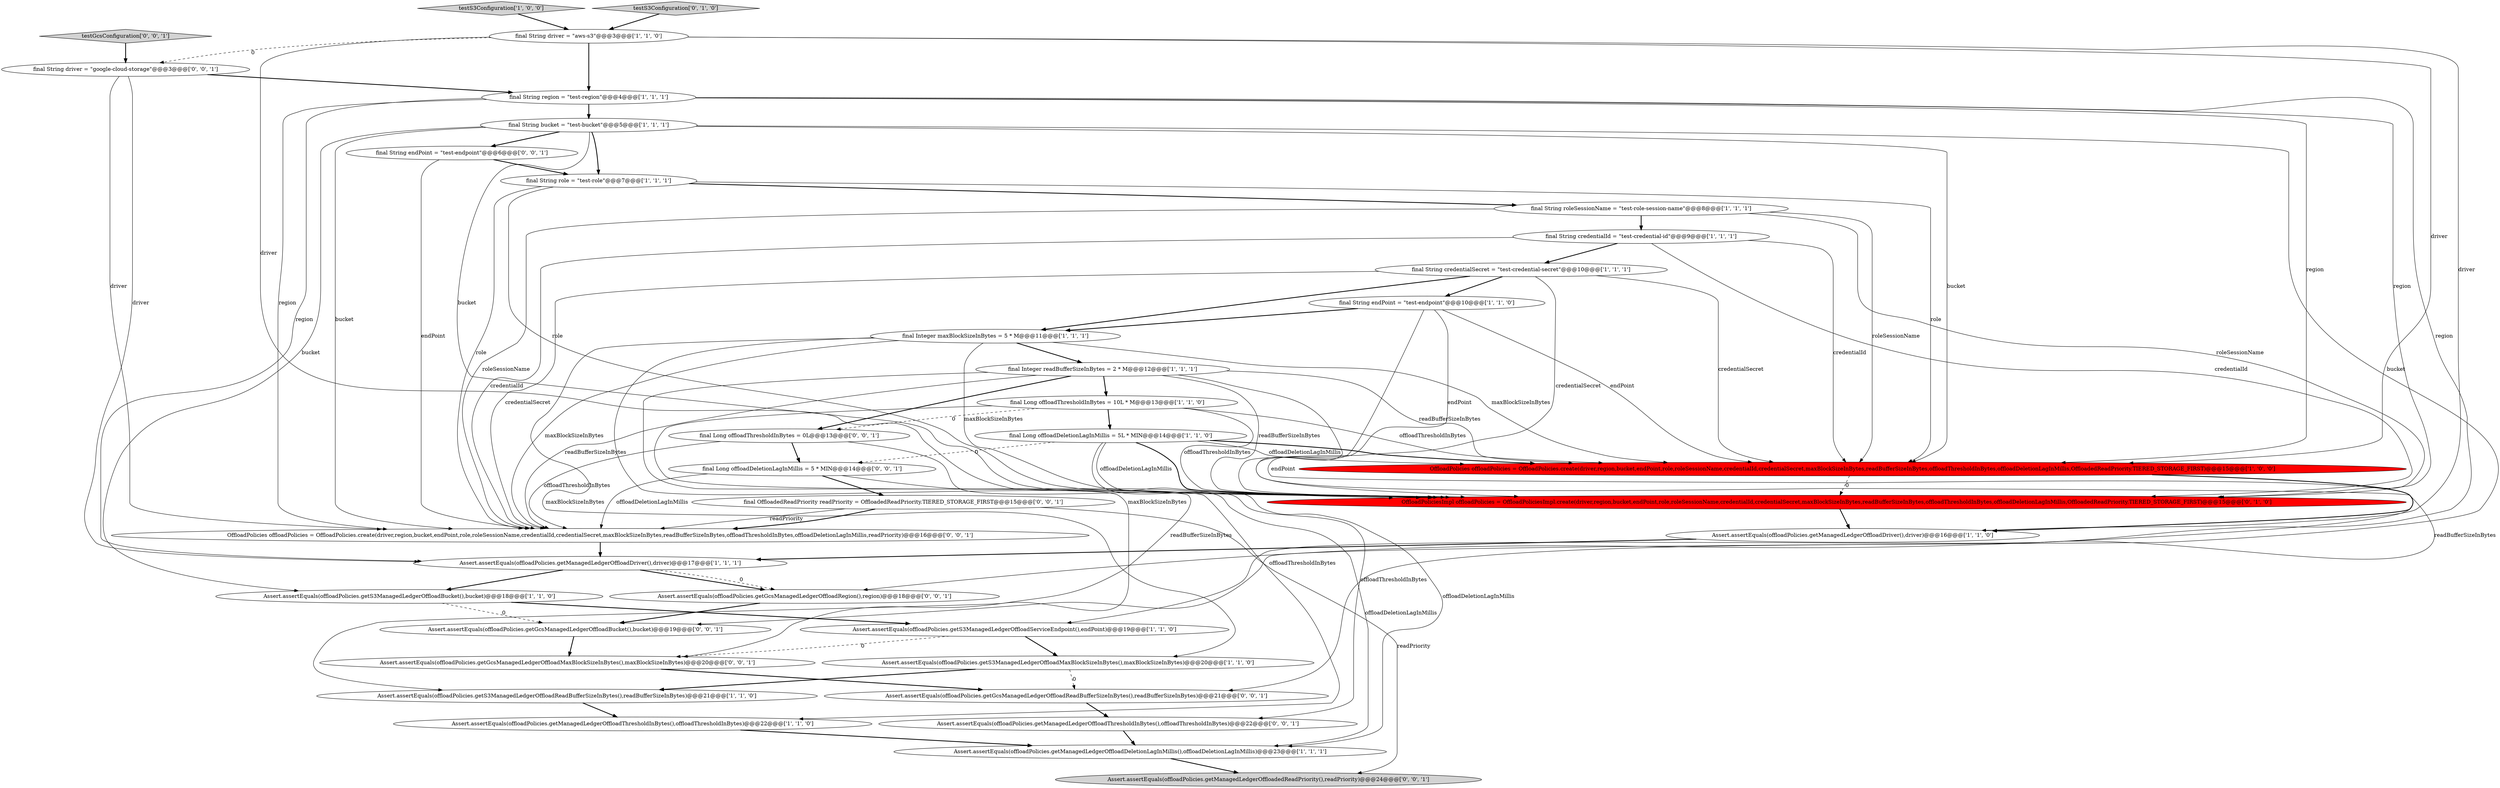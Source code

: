 digraph {
21 [style = filled, label = "Assert.assertEquals(offloadPolicies.getS3ManagedLedgerOffloadMaxBlockSizeInBytes(),maxBlockSizeInBytes)@@@20@@@['1', '1', '0']", fillcolor = white, shape = ellipse image = "AAA0AAABBB1BBB"];
36 [style = filled, label = "final Long offloadDeletionLagInMillis = 5 * MIN@@@14@@@['0', '0', '1']", fillcolor = white, shape = ellipse image = "AAA0AAABBB3BBB"];
9 [style = filled, label = "Assert.assertEquals(offloadPolicies.getS3ManagedLedgerOffloadReadBufferSizeInBytes(),readBufferSizeInBytes)@@@21@@@['1', '1', '0']", fillcolor = white, shape = ellipse image = "AAA0AAABBB1BBB"];
3 [style = filled, label = "Assert.assertEquals(offloadPolicies.getManagedLedgerOffloadThresholdInBytes(),offloadThresholdInBytes)@@@22@@@['1', '1', '0']", fillcolor = white, shape = ellipse image = "AAA0AAABBB1BBB"];
14 [style = filled, label = "Assert.assertEquals(offloadPolicies.getManagedLedgerOffloadDriver(),driver)@@@16@@@['1', '1', '0']", fillcolor = white, shape = ellipse image = "AAA0AAABBB1BBB"];
4 [style = filled, label = "Assert.assertEquals(offloadPolicies.getS3ManagedLedgerOffloadBucket(),bucket)@@@18@@@['1', '1', '0']", fillcolor = white, shape = ellipse image = "AAA0AAABBB1BBB"];
5 [style = filled, label = "final Integer maxBlockSizeInBytes = 5 * M@@@11@@@['1', '1', '1']", fillcolor = white, shape = ellipse image = "AAA0AAABBB1BBB"];
24 [style = filled, label = "Assert.assertEquals(offloadPolicies.getGcsManagedLedgerOffloadRegion(),region)@@@18@@@['0', '0', '1']", fillcolor = white, shape = ellipse image = "AAA0AAABBB3BBB"];
30 [style = filled, label = "Assert.assertEquals(offloadPolicies.getManagedLedgerOffloadThresholdInBytes(),offloadThresholdInBytes)@@@22@@@['0', '0', '1']", fillcolor = white, shape = ellipse image = "AAA0AAABBB3BBB"];
34 [style = filled, label = "OffloadPolicies offloadPolicies = OffloadPolicies.create(driver,region,bucket,endPoint,role,roleSessionName,credentialId,credentialSecret,maxBlockSizeInBytes,readBufferSizeInBytes,offloadThresholdInBytes,offloadDeletionLagInMillis,readPriority)@@@16@@@['0', '0', '1']", fillcolor = white, shape = ellipse image = "AAA0AAABBB3BBB"];
22 [style = filled, label = "OffloadPoliciesImpl offloadPolicies = OffloadPoliciesImpl.create(driver,region,bucket,endPoint,role,roleSessionName,credentialId,credentialSecret,maxBlockSizeInBytes,readBufferSizeInBytes,offloadThresholdInBytes,offloadDeletionLagInMillis,OffloadedReadPriority.TIERED_STORAGE_FIRST)@@@15@@@['0', '1', '0']", fillcolor = red, shape = ellipse image = "AAA1AAABBB2BBB"];
25 [style = filled, label = "Assert.assertEquals(offloadPolicies.getGcsManagedLedgerOffloadReadBufferSizeInBytes(),readBufferSizeInBytes)@@@21@@@['0', '0', '1']", fillcolor = white, shape = ellipse image = "AAA0AAABBB3BBB"];
16 [style = filled, label = "final Long offloadDeletionLagInMillis = 5L * MIN@@@14@@@['1', '1', '0']", fillcolor = white, shape = ellipse image = "AAA0AAABBB1BBB"];
27 [style = filled, label = "final String endPoint = \"test-endpoint\"@@@6@@@['0', '0', '1']", fillcolor = white, shape = ellipse image = "AAA0AAABBB3BBB"];
26 [style = filled, label = "testGcsConfiguration['0', '0', '1']", fillcolor = lightgray, shape = diamond image = "AAA0AAABBB3BBB"];
33 [style = filled, label = "final Long offloadThresholdInBytes = 0L@@@13@@@['0', '0', '1']", fillcolor = white, shape = ellipse image = "AAA0AAABBB3BBB"];
11 [style = filled, label = "final String credentialSecret = \"test-credential-secret\"@@@10@@@['1', '1', '1']", fillcolor = white, shape = ellipse image = "AAA0AAABBB1BBB"];
12 [style = filled, label = "testS3Configuration['1', '0', '0']", fillcolor = lightgray, shape = diamond image = "AAA0AAABBB1BBB"];
0 [style = filled, label = "final String roleSessionName = \"test-role-session-name\"@@@8@@@['1', '1', '1']", fillcolor = white, shape = ellipse image = "AAA0AAABBB1BBB"];
10 [style = filled, label = "final String credentialId = \"test-credential-id\"@@@9@@@['1', '1', '1']", fillcolor = white, shape = ellipse image = "AAA0AAABBB1BBB"];
31 [style = filled, label = "Assert.assertEquals(offloadPolicies.getGcsManagedLedgerOffloadBucket(),bucket)@@@19@@@['0', '0', '1']", fillcolor = white, shape = ellipse image = "AAA0AAABBB3BBB"];
19 [style = filled, label = "final String driver = \"aws-s3\"@@@3@@@['1', '1', '0']", fillcolor = white, shape = ellipse image = "AAA0AAABBB1BBB"];
8 [style = filled, label = "Assert.assertEquals(offloadPolicies.getS3ManagedLedgerOffloadServiceEndpoint(),endPoint)@@@19@@@['1', '1', '0']", fillcolor = white, shape = ellipse image = "AAA0AAABBB1BBB"];
23 [style = filled, label = "testS3Configuration['0', '1', '0']", fillcolor = lightgray, shape = diamond image = "AAA0AAABBB2BBB"];
1 [style = filled, label = "final String region = \"test-region\"@@@4@@@['1', '1', '1']", fillcolor = white, shape = ellipse image = "AAA0AAABBB1BBB"];
35 [style = filled, label = "final String driver = \"google-cloud-storage\"@@@3@@@['0', '0', '1']", fillcolor = white, shape = ellipse image = "AAA0AAABBB3BBB"];
13 [style = filled, label = "final Long offloadThresholdInBytes = 10L * M@@@13@@@['1', '1', '0']", fillcolor = white, shape = ellipse image = "AAA0AAABBB1BBB"];
28 [style = filled, label = "final OffloadedReadPriority readPriority = OffloadedReadPriority.TIERED_STORAGE_FIRST@@@15@@@['0', '0', '1']", fillcolor = white, shape = ellipse image = "AAA0AAABBB3BBB"];
6 [style = filled, label = "OffloadPolicies offloadPolicies = OffloadPolicies.create(driver,region,bucket,endPoint,role,roleSessionName,credentialId,credentialSecret,maxBlockSizeInBytes,readBufferSizeInBytes,offloadThresholdInBytes,offloadDeletionLagInMillis,OffloadedReadPriority.TIERED_STORAGE_FIRST)@@@15@@@['1', '0', '0']", fillcolor = red, shape = ellipse image = "AAA1AAABBB1BBB"];
29 [style = filled, label = "Assert.assertEquals(offloadPolicies.getManagedLedgerOffloadedReadPriority(),readPriority)@@@24@@@['0', '0', '1']", fillcolor = lightgray, shape = ellipse image = "AAA0AAABBB3BBB"];
20 [style = filled, label = "final String role = \"test-role\"@@@7@@@['1', '1', '1']", fillcolor = white, shape = ellipse image = "AAA0AAABBB1BBB"];
32 [style = filled, label = "Assert.assertEquals(offloadPolicies.getGcsManagedLedgerOffloadMaxBlockSizeInBytes(),maxBlockSizeInBytes)@@@20@@@['0', '0', '1']", fillcolor = white, shape = ellipse image = "AAA0AAABBB3BBB"];
15 [style = filled, label = "final String bucket = \"test-bucket\"@@@5@@@['1', '1', '1']", fillcolor = white, shape = ellipse image = "AAA0AAABBB1BBB"];
17 [style = filled, label = "final String endPoint = \"test-endpoint\"@@@10@@@['1', '1', '0']", fillcolor = white, shape = ellipse image = "AAA0AAABBB1BBB"];
7 [style = filled, label = "Assert.assertEquals(offloadPolicies.getManagedLedgerOffloadDriver(),driver)@@@17@@@['1', '1', '1']", fillcolor = white, shape = ellipse image = "AAA0AAABBB1BBB"];
18 [style = filled, label = "final Integer readBufferSizeInBytes = 2 * M@@@12@@@['1', '1', '1']", fillcolor = white, shape = ellipse image = "AAA0AAABBB1BBB"];
2 [style = filled, label = "Assert.assertEquals(offloadPolicies.getManagedLedgerOffloadDeletionLagInMillis(),offloadDeletionLagInMillis)@@@23@@@['1', '1', '1']", fillcolor = white, shape = ellipse image = "AAA0AAABBB1BBB"];
1->34 [style = solid, label="region"];
25->30 [style = bold, label=""];
18->9 [style = solid, label="readBufferSizeInBytes"];
20->0 [style = bold, label=""];
36->28 [style = bold, label=""];
8->32 [style = dashed, label="0"];
10->34 [style = solid, label="credentialId"];
14->7 [style = bold, label=""];
28->34 [style = solid, label="readPriority"];
15->6 [style = solid, label="bucket"];
33->30 [style = solid, label="offloadThresholdInBytes"];
19->1 [style = bold, label=""];
5->22 [style = solid, label="maxBlockSizeInBytes"];
36->34 [style = solid, label="offloadDeletionLagInMillis"];
19->6 [style = solid, label="driver"];
15->20 [style = bold, label=""];
32->25 [style = bold, label=""];
26->35 [style = bold, label=""];
15->31 [style = solid, label="bucket"];
21->25 [style = dashed, label="0"];
5->34 [style = solid, label="maxBlockSizeInBytes"];
4->8 [style = bold, label=""];
0->6 [style = solid, label="roleSessionName"];
17->8 [style = solid, label="endPoint"];
17->22 [style = solid, label="endPoint"];
10->11 [style = bold, label=""];
17->5 [style = bold, label=""];
27->34 [style = solid, label="endPoint"];
15->34 [style = solid, label="bucket"];
16->6 [style = bold, label=""];
19->22 [style = solid, label="driver"];
15->4 [style = solid, label="bucket"];
13->16 [style = bold, label=""];
6->22 [style = dashed, label="0"];
18->22 [style = solid, label="readBufferSizeInBytes"];
35->7 [style = solid, label="driver"];
7->24 [style = bold, label=""];
21->9 [style = bold, label=""];
3->2 [style = bold, label=""];
16->2 [style = solid, label="offloadDeletionLagInMillis"];
1->7 [style = solid, label="region"];
11->34 [style = solid, label="credentialSecret"];
33->36 [style = bold, label=""];
20->6 [style = solid, label="role"];
36->2 [style = solid, label="offloadDeletionLagInMillis"];
13->33 [style = dashed, label="0"];
11->17 [style = bold, label=""];
0->34 [style = solid, label="roleSessionName"];
19->35 [style = dashed, label="0"];
22->14 [style = bold, label=""];
5->21 [style = solid, label="maxBlockSizeInBytes"];
27->20 [style = bold, label=""];
18->6 [style = solid, label="readBufferSizeInBytes"];
18->34 [style = solid, label="readBufferSizeInBytes"];
16->6 [style = solid, label="offloadDeletionLagInMillis"];
31->32 [style = bold, label=""];
11->22 [style = solid, label="credentialSecret"];
18->33 [style = bold, label=""];
5->18 [style = bold, label=""];
7->4 [style = bold, label=""];
13->3 [style = solid, label="offloadThresholdInBytes"];
11->5 [style = bold, label=""];
1->24 [style = solid, label="region"];
17->6 [style = solid, label="endPoint"];
35->1 [style = bold, label=""];
24->31 [style = bold, label=""];
23->19 [style = bold, label=""];
11->6 [style = solid, label="credentialSecret"];
16->22 [style = solid, label="offloadDeletionLagInMillis"];
16->36 [style = dashed, label="0"];
9->3 [style = bold, label=""];
20->22 [style = solid, label="role"];
18->25 [style = solid, label="readBufferSizeInBytes"];
10->22 [style = solid, label="credentialId"];
19->14 [style = solid, label="driver"];
13->6 [style = solid, label="offloadThresholdInBytes"];
1->22 [style = solid, label="region"];
28->34 [style = bold, label=""];
1->15 [style = bold, label=""];
10->6 [style = solid, label="credentialId"];
34->7 [style = bold, label=""];
4->31 [style = dashed, label="0"];
0->22 [style = solid, label="roleSessionName"];
16->22 [style = bold, label=""];
5->6 [style = solid, label="maxBlockSizeInBytes"];
6->14 [style = bold, label=""];
13->22 [style = solid, label="offloadThresholdInBytes"];
0->10 [style = bold, label=""];
1->6 [style = solid, label="region"];
33->34 [style = solid, label="offloadThresholdInBytes"];
7->24 [style = dashed, label="0"];
18->13 [style = bold, label=""];
35->34 [style = solid, label="driver"];
8->21 [style = bold, label=""];
5->32 [style = solid, label="maxBlockSizeInBytes"];
30->2 [style = bold, label=""];
12->19 [style = bold, label=""];
2->29 [style = bold, label=""];
15->27 [style = bold, label=""];
15->22 [style = solid, label="bucket"];
28->29 [style = solid, label="readPriority"];
20->34 [style = solid, label="role"];
}
